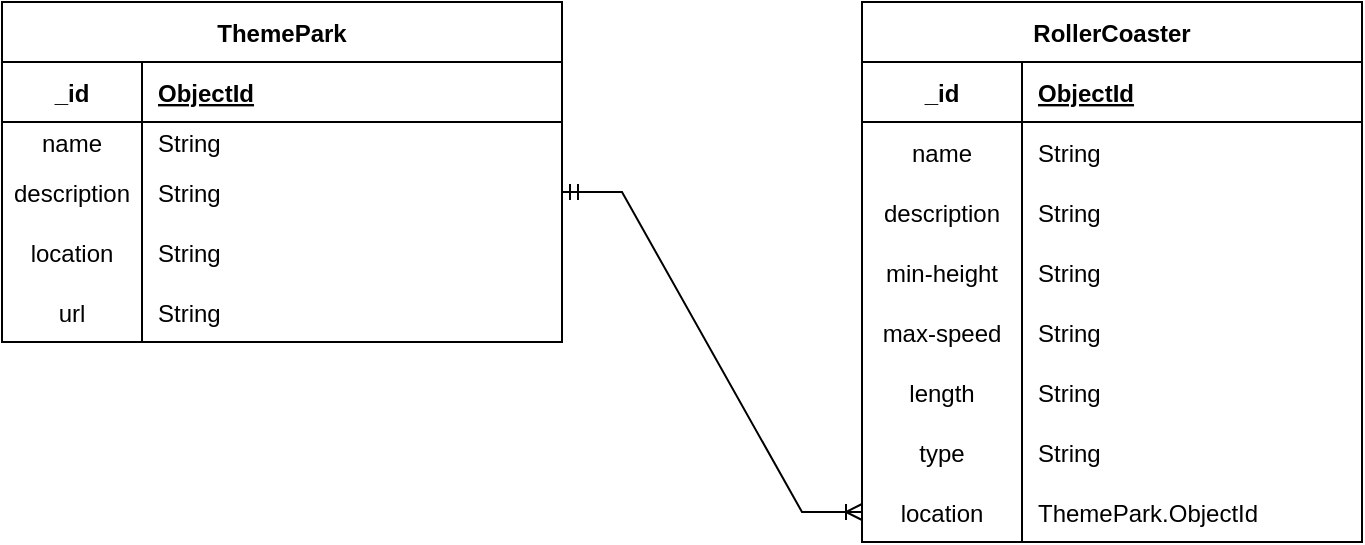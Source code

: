<mxfile version="17.2.1" type="github"><diagram id="-x0PkFrhBxju8_jic_Ei" name="Page-1"><mxGraphModel dx="1186" dy="764" grid="1" gridSize="10" guides="1" tooltips="1" connect="1" arrows="1" fold="1" page="1" pageScale="1" pageWidth="850" pageHeight="1100" math="0" shadow="0"><root><mxCell id="0"/><mxCell id="1" parent="0"/><object label="RollerCoaster" id="f0-byOM2r90cBP3hEYmO-33"><mxCell style="shape=table;startSize=30;container=1;collapsible=1;childLayout=tableLayout;fixedRows=1;rowLines=0;fontStyle=1;align=center;resizeLast=1;" parent="1" vertex="1"><mxGeometry x="510" y="40" width="250" height="270" as="geometry"><mxRectangle x="520" y="50" width="110" height="30" as="alternateBounds"/></mxGeometry></mxCell></object><mxCell id="f0-byOM2r90cBP3hEYmO-34" value="" style="shape=tableRow;horizontal=0;startSize=0;swimlaneHead=0;swimlaneBody=0;fillColor=none;collapsible=0;dropTarget=0;points=[[0,0.5],[1,0.5]];portConstraint=eastwest;top=0;left=0;right=0;bottom=1;" parent="f0-byOM2r90cBP3hEYmO-33" vertex="1"><mxGeometry y="30" width="250" height="30" as="geometry"/></mxCell><mxCell id="f0-byOM2r90cBP3hEYmO-35" value="_id" style="shape=partialRectangle;connectable=0;fillColor=none;top=0;left=0;bottom=0;right=0;fontStyle=1;overflow=hidden;" parent="f0-byOM2r90cBP3hEYmO-34" vertex="1"><mxGeometry width="80" height="30" as="geometry"><mxRectangle width="80" height="30" as="alternateBounds"/></mxGeometry></mxCell><mxCell id="f0-byOM2r90cBP3hEYmO-36" value="ObjectId" style="shape=partialRectangle;connectable=0;fillColor=none;top=0;left=0;bottom=0;right=0;align=left;spacingLeft=6;fontStyle=5;overflow=hidden;" parent="f0-byOM2r90cBP3hEYmO-34" vertex="1"><mxGeometry x="80" width="170" height="30" as="geometry"><mxRectangle width="170" height="30" as="alternateBounds"/></mxGeometry></mxCell><mxCell id="f0-byOM2r90cBP3hEYmO-37" value="" style="shape=tableRow;horizontal=0;startSize=0;swimlaneHead=0;swimlaneBody=0;fillColor=none;collapsible=0;dropTarget=0;points=[[0,0.5],[1,0.5]];portConstraint=eastwest;top=0;left=0;right=0;bottom=0;" parent="f0-byOM2r90cBP3hEYmO-33" vertex="1"><mxGeometry y="60" width="250" height="30" as="geometry"/></mxCell><mxCell id="f0-byOM2r90cBP3hEYmO-38" value="name" style="shape=partialRectangle;connectable=0;fillColor=none;top=0;left=0;bottom=0;right=0;editable=1;overflow=hidden;" parent="f0-byOM2r90cBP3hEYmO-37" vertex="1"><mxGeometry width="80" height="30" as="geometry"><mxRectangle width="80" height="30" as="alternateBounds"/></mxGeometry></mxCell><mxCell id="f0-byOM2r90cBP3hEYmO-39" value="String" style="shape=partialRectangle;connectable=0;fillColor=none;top=0;left=0;bottom=0;right=0;align=left;spacingLeft=6;overflow=hidden;" parent="f0-byOM2r90cBP3hEYmO-37" vertex="1"><mxGeometry x="80" width="170" height="30" as="geometry"><mxRectangle width="170" height="30" as="alternateBounds"/></mxGeometry></mxCell><mxCell id="gBPJLxGuLLTGBg1TdZVD-5" style="shape=tableRow;horizontal=0;startSize=0;swimlaneHead=0;swimlaneBody=0;fillColor=none;collapsible=0;dropTarget=0;points=[[0,0.5],[1,0.5]];portConstraint=eastwest;top=0;left=0;right=0;bottom=0;" parent="f0-byOM2r90cBP3hEYmO-33" vertex="1"><mxGeometry y="90" width="250" height="30" as="geometry"/></mxCell><mxCell id="gBPJLxGuLLTGBg1TdZVD-6" value="description" style="shape=partialRectangle;connectable=0;fillColor=none;top=0;left=0;bottom=0;right=0;editable=1;overflow=hidden;" parent="gBPJLxGuLLTGBg1TdZVD-5" vertex="1"><mxGeometry width="80" height="30" as="geometry"><mxRectangle width="80" height="30" as="alternateBounds"/></mxGeometry></mxCell><mxCell id="gBPJLxGuLLTGBg1TdZVD-7" value="String" style="shape=partialRectangle;connectable=0;fillColor=none;top=0;left=0;bottom=0;right=0;align=left;spacingLeft=6;overflow=hidden;" parent="gBPJLxGuLLTGBg1TdZVD-5" vertex="1"><mxGeometry x="80" width="170" height="30" as="geometry"><mxRectangle width="170" height="30" as="alternateBounds"/></mxGeometry></mxCell><mxCell id="f0-byOM2r90cBP3hEYmO-40" value="" style="shape=tableRow;horizontal=0;startSize=0;swimlaneHead=0;swimlaneBody=0;fillColor=none;collapsible=0;dropTarget=0;points=[[0,0.5],[1,0.5]];portConstraint=eastwest;top=0;left=0;right=0;bottom=0;" parent="f0-byOM2r90cBP3hEYmO-33" vertex="1"><mxGeometry y="120" width="250" height="30" as="geometry"/></mxCell><mxCell id="f0-byOM2r90cBP3hEYmO-41" value="min-height" style="shape=partialRectangle;connectable=0;fillColor=none;top=0;left=0;bottom=0;right=0;editable=1;overflow=hidden;" parent="f0-byOM2r90cBP3hEYmO-40" vertex="1"><mxGeometry width="80" height="30" as="geometry"><mxRectangle width="80" height="30" as="alternateBounds"/></mxGeometry></mxCell><mxCell id="f0-byOM2r90cBP3hEYmO-42" value="String" style="shape=partialRectangle;connectable=0;fillColor=none;top=0;left=0;bottom=0;right=0;align=left;spacingLeft=6;overflow=hidden;" parent="f0-byOM2r90cBP3hEYmO-40" vertex="1"><mxGeometry x="80" width="170" height="30" as="geometry"><mxRectangle width="170" height="30" as="alternateBounds"/></mxGeometry></mxCell><mxCell id="f0-byOM2r90cBP3hEYmO-43" value="" style="shape=tableRow;horizontal=0;startSize=0;swimlaneHead=0;swimlaneBody=0;fillColor=none;collapsible=0;dropTarget=0;points=[[0,0.5],[1,0.5]];portConstraint=eastwest;top=0;left=0;right=0;bottom=0;" parent="f0-byOM2r90cBP3hEYmO-33" vertex="1"><mxGeometry y="150" width="250" height="30" as="geometry"/></mxCell><mxCell id="f0-byOM2r90cBP3hEYmO-44" value="max-speed" style="shape=partialRectangle;connectable=0;fillColor=none;top=0;left=0;bottom=0;right=0;editable=1;overflow=hidden;" parent="f0-byOM2r90cBP3hEYmO-43" vertex="1"><mxGeometry width="80" height="30" as="geometry"><mxRectangle width="80" height="30" as="alternateBounds"/></mxGeometry></mxCell><mxCell id="f0-byOM2r90cBP3hEYmO-45" value="String" style="shape=partialRectangle;connectable=0;fillColor=none;top=0;left=0;bottom=0;right=0;align=left;spacingLeft=6;overflow=hidden;" parent="f0-byOM2r90cBP3hEYmO-43" vertex="1"><mxGeometry x="80" width="170" height="30" as="geometry"><mxRectangle width="170" height="30" as="alternateBounds"/></mxGeometry></mxCell><mxCell id="f0-byOM2r90cBP3hEYmO-72" style="shape=tableRow;horizontal=0;startSize=0;swimlaneHead=0;swimlaneBody=0;fillColor=none;collapsible=0;dropTarget=0;points=[[0,0.5],[1,0.5]];portConstraint=eastwest;top=0;left=0;right=0;bottom=0;" parent="f0-byOM2r90cBP3hEYmO-33" vertex="1"><mxGeometry y="180" width="250" height="30" as="geometry"/></mxCell><mxCell id="f0-byOM2r90cBP3hEYmO-73" value="length" style="shape=partialRectangle;connectable=0;fillColor=none;top=0;left=0;bottom=0;right=0;editable=1;overflow=hidden;" parent="f0-byOM2r90cBP3hEYmO-72" vertex="1"><mxGeometry width="80" height="30" as="geometry"><mxRectangle width="80" height="30" as="alternateBounds"/></mxGeometry></mxCell><mxCell id="f0-byOM2r90cBP3hEYmO-74" value="String" style="shape=partialRectangle;connectable=0;fillColor=none;top=0;left=0;bottom=0;right=0;align=left;spacingLeft=6;overflow=hidden;" parent="f0-byOM2r90cBP3hEYmO-72" vertex="1"><mxGeometry x="80" width="170" height="30" as="geometry"><mxRectangle width="170" height="30" as="alternateBounds"/></mxGeometry></mxCell><mxCell id="f0-byOM2r90cBP3hEYmO-81" style="shape=tableRow;horizontal=0;startSize=0;swimlaneHead=0;swimlaneBody=0;fillColor=none;collapsible=0;dropTarget=0;points=[[0,0.5],[1,0.5]];portConstraint=eastwest;top=0;left=0;right=0;bottom=0;" parent="f0-byOM2r90cBP3hEYmO-33" vertex="1"><mxGeometry y="210" width="250" height="30" as="geometry"/></mxCell><mxCell id="f0-byOM2r90cBP3hEYmO-82" value="type" style="shape=partialRectangle;connectable=0;fillColor=none;top=0;left=0;bottom=0;right=0;editable=1;overflow=hidden;" parent="f0-byOM2r90cBP3hEYmO-81" vertex="1"><mxGeometry width="80" height="30" as="geometry"><mxRectangle width="80" height="30" as="alternateBounds"/></mxGeometry></mxCell><mxCell id="f0-byOM2r90cBP3hEYmO-83" value="String" style="shape=partialRectangle;connectable=0;fillColor=none;top=0;left=0;bottom=0;right=0;align=left;spacingLeft=6;overflow=hidden;" parent="f0-byOM2r90cBP3hEYmO-81" vertex="1"><mxGeometry x="80" width="170" height="30" as="geometry"><mxRectangle width="170" height="30" as="alternateBounds"/></mxGeometry></mxCell><mxCell id="gBPJLxGuLLTGBg1TdZVD-2" style="shape=tableRow;horizontal=0;startSize=0;swimlaneHead=0;swimlaneBody=0;fillColor=none;collapsible=0;dropTarget=0;points=[[0,0.5],[1,0.5]];portConstraint=eastwest;top=0;left=0;right=0;bottom=0;" parent="f0-byOM2r90cBP3hEYmO-33" vertex="1"><mxGeometry y="240" width="250" height="30" as="geometry"/></mxCell><mxCell id="gBPJLxGuLLTGBg1TdZVD-3" value="location" style="shape=partialRectangle;connectable=0;fillColor=none;top=0;left=0;bottom=0;right=0;editable=1;overflow=hidden;" parent="gBPJLxGuLLTGBg1TdZVD-2" vertex="1"><mxGeometry width="80" height="30" as="geometry"><mxRectangle width="80" height="30" as="alternateBounds"/></mxGeometry></mxCell><mxCell id="gBPJLxGuLLTGBg1TdZVD-4" value="ThemePark.ObjectId" style="shape=partialRectangle;connectable=0;fillColor=none;top=0;left=0;bottom=0;right=0;align=left;spacingLeft=6;overflow=hidden;" parent="gBPJLxGuLLTGBg1TdZVD-2" vertex="1"><mxGeometry x="80" width="170" height="30" as="geometry"><mxRectangle width="170" height="30" as="alternateBounds"/></mxGeometry></mxCell><mxCell id="f0-byOM2r90cBP3hEYmO-59" value="ThemePark" style="shape=table;startSize=30;container=1;collapsible=1;childLayout=tableLayout;fixedRows=1;rowLines=0;fontStyle=1;align=center;resizeLast=1;" parent="1" vertex="1"><mxGeometry x="80" y="40" width="280" height="170" as="geometry"/></mxCell><mxCell id="f0-byOM2r90cBP3hEYmO-60" value="" style="shape=tableRow;horizontal=0;startSize=0;swimlaneHead=0;swimlaneBody=0;fillColor=none;collapsible=0;dropTarget=0;points=[[0,0.5],[1,0.5]];portConstraint=eastwest;top=0;left=0;right=0;bottom=1;" parent="f0-byOM2r90cBP3hEYmO-59" vertex="1"><mxGeometry y="30" width="280" height="30" as="geometry"/></mxCell><mxCell id="f0-byOM2r90cBP3hEYmO-61" value="_id" style="shape=partialRectangle;connectable=0;fillColor=none;top=0;left=0;bottom=0;right=0;fontStyle=1;overflow=hidden;" parent="f0-byOM2r90cBP3hEYmO-60" vertex="1"><mxGeometry width="70" height="30" as="geometry"><mxRectangle width="70" height="30" as="alternateBounds"/></mxGeometry></mxCell><mxCell id="f0-byOM2r90cBP3hEYmO-62" value="ObjectId" style="shape=partialRectangle;connectable=0;fillColor=none;top=0;left=0;bottom=0;right=0;align=left;spacingLeft=6;fontStyle=5;overflow=hidden;" parent="f0-byOM2r90cBP3hEYmO-60" vertex="1"><mxGeometry x="70" width="210" height="30" as="geometry"><mxRectangle width="210" height="30" as="alternateBounds"/></mxGeometry></mxCell><mxCell id="f0-byOM2r90cBP3hEYmO-63" value="" style="shape=tableRow;horizontal=0;startSize=0;swimlaneHead=0;swimlaneBody=0;fillColor=none;collapsible=0;dropTarget=0;points=[[0,0.5],[1,0.5]];portConstraint=eastwest;top=0;left=0;right=0;bottom=0;" parent="f0-byOM2r90cBP3hEYmO-59" vertex="1"><mxGeometry y="60" width="280" height="20" as="geometry"/></mxCell><mxCell id="f0-byOM2r90cBP3hEYmO-64" value="name" style="shape=partialRectangle;connectable=0;fillColor=none;top=0;left=0;bottom=0;right=0;editable=1;overflow=hidden;" parent="f0-byOM2r90cBP3hEYmO-63" vertex="1"><mxGeometry width="70" height="20" as="geometry"><mxRectangle width="70" height="20" as="alternateBounds"/></mxGeometry></mxCell><mxCell id="f0-byOM2r90cBP3hEYmO-65" value="String" style="shape=partialRectangle;connectable=0;fillColor=none;top=0;left=0;bottom=0;right=0;align=left;spacingLeft=6;overflow=hidden;" parent="f0-byOM2r90cBP3hEYmO-63" vertex="1"><mxGeometry x="70" width="210" height="20" as="geometry"><mxRectangle width="210" height="20" as="alternateBounds"/></mxGeometry></mxCell><mxCell id="f0-byOM2r90cBP3hEYmO-66" value="" style="shape=tableRow;horizontal=0;startSize=0;swimlaneHead=0;swimlaneBody=0;fillColor=none;collapsible=0;dropTarget=0;points=[[0,0.5],[1,0.5]];portConstraint=eastwest;top=0;left=0;right=0;bottom=0;" parent="f0-byOM2r90cBP3hEYmO-59" vertex="1"><mxGeometry y="80" width="280" height="30" as="geometry"/></mxCell><mxCell id="f0-byOM2r90cBP3hEYmO-67" value="description" style="shape=partialRectangle;connectable=0;fillColor=none;top=0;left=0;bottom=0;right=0;editable=1;overflow=hidden;" parent="f0-byOM2r90cBP3hEYmO-66" vertex="1"><mxGeometry width="70" height="30" as="geometry"><mxRectangle width="70" height="30" as="alternateBounds"/></mxGeometry></mxCell><mxCell id="f0-byOM2r90cBP3hEYmO-68" value="String" style="shape=partialRectangle;connectable=0;fillColor=none;top=0;left=0;bottom=0;right=0;align=left;spacingLeft=6;overflow=hidden;" parent="f0-byOM2r90cBP3hEYmO-66" vertex="1"><mxGeometry x="70" width="210" height="30" as="geometry"><mxRectangle width="210" height="30" as="alternateBounds"/></mxGeometry></mxCell><mxCell id="gBPJLxGuLLTGBg1TdZVD-21" value="" style="shape=tableRow;horizontal=0;startSize=0;swimlaneHead=0;swimlaneBody=0;fillColor=none;collapsible=0;dropTarget=0;points=[[0,0.5],[1,0.5]];portConstraint=eastwest;top=0;left=0;right=0;bottom=0;" parent="f0-byOM2r90cBP3hEYmO-59" vertex="1"><mxGeometry y="110" width="280" height="30" as="geometry"/></mxCell><mxCell id="gBPJLxGuLLTGBg1TdZVD-22" value="location" style="shape=partialRectangle;connectable=0;fillColor=none;top=0;left=0;bottom=0;right=0;editable=1;overflow=hidden;" parent="gBPJLxGuLLTGBg1TdZVD-21" vertex="1"><mxGeometry width="70" height="30" as="geometry"><mxRectangle width="70" height="30" as="alternateBounds"/></mxGeometry></mxCell><mxCell id="gBPJLxGuLLTGBg1TdZVD-23" value="String" style="shape=partialRectangle;connectable=0;fillColor=none;top=0;left=0;bottom=0;right=0;align=left;spacingLeft=6;overflow=hidden;" parent="gBPJLxGuLLTGBg1TdZVD-21" vertex="1"><mxGeometry x="70" width="210" height="30" as="geometry"><mxRectangle width="210" height="30" as="alternateBounds"/></mxGeometry></mxCell><mxCell id="f0-byOM2r90cBP3hEYmO-69" value="" style="shape=tableRow;horizontal=0;startSize=0;swimlaneHead=0;swimlaneBody=0;fillColor=none;collapsible=0;dropTarget=0;points=[[0,0.5],[1,0.5]];portConstraint=eastwest;top=0;left=0;right=0;bottom=0;" parent="f0-byOM2r90cBP3hEYmO-59" vertex="1"><mxGeometry y="140" width="280" height="30" as="geometry"/></mxCell><mxCell id="f0-byOM2r90cBP3hEYmO-70" value="url" style="shape=partialRectangle;connectable=0;fillColor=none;top=0;left=0;bottom=0;right=0;editable=1;overflow=hidden;" parent="f0-byOM2r90cBP3hEYmO-69" vertex="1"><mxGeometry width="70" height="30" as="geometry"><mxRectangle width="70" height="30" as="alternateBounds"/></mxGeometry></mxCell><mxCell id="f0-byOM2r90cBP3hEYmO-71" value="String" style="shape=partialRectangle;connectable=0;fillColor=none;top=0;left=0;bottom=0;right=0;align=left;spacingLeft=6;overflow=hidden;" parent="f0-byOM2r90cBP3hEYmO-69" vertex="1"><mxGeometry x="70" width="210" height="30" as="geometry"><mxRectangle width="210" height="30" as="alternateBounds"/></mxGeometry></mxCell><mxCell id="gBPJLxGuLLTGBg1TdZVD-24" value="" style="edgeStyle=entityRelationEdgeStyle;fontSize=12;html=1;endArrow=ERoneToMany;startArrow=ERmandOne;rounded=0;exitX=1;exitY=0.5;exitDx=0;exitDy=0;entryX=0;entryY=0.5;entryDx=0;entryDy=0;" parent="1" source="f0-byOM2r90cBP3hEYmO-66" target="gBPJLxGuLLTGBg1TdZVD-2" edge="1"><mxGeometry width="100" height="100" relative="1" as="geometry"><mxPoint x="350" y="290" as="sourcePoint"/><mxPoint x="510" y="270" as="targetPoint"/></mxGeometry></mxCell></root></mxGraphModel></diagram></mxfile>